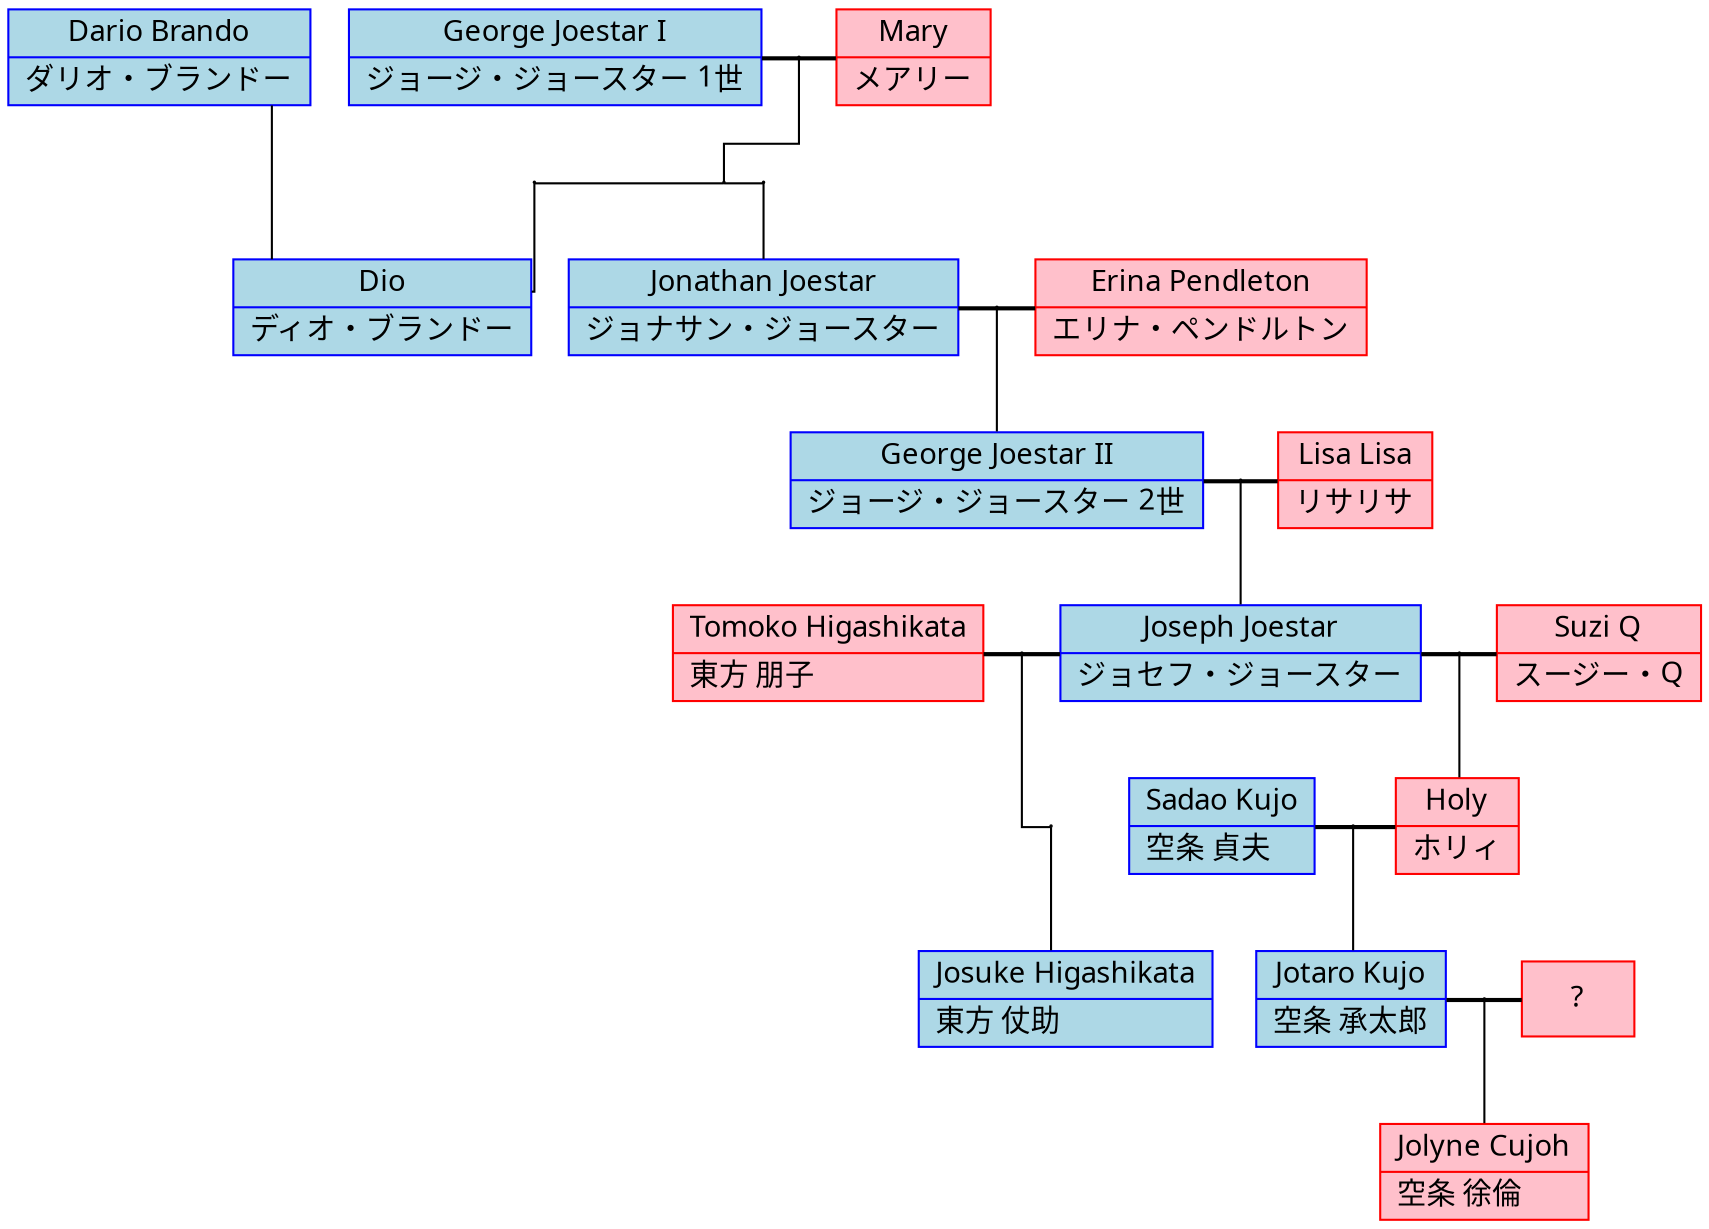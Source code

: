 graph "Joestars" {
graph [charset="UTF-8", rankdir="TB", splines="ortho"]
node [fontname="Sans", shape="record"]





GeorgeI [color="blue", fillcolor="lightblue", label="{ George&nbsp;Joestar&nbsp;I| ジョージ・ジョースター&nbsp;1世\l}", style="filled"]

Mary [color="red", fillcolor="pink", label="{ Mary| メアリー\l}", style="filled"]

Dario [color="blue", fillcolor="lightblue", label="{ Dario&nbsp;Brando| ダリオ・ブランドー\l}", style="filled"]

Jonathan [color="blue", fillcolor="lightblue", label="{ Jonathan&nbsp;Joestar| ジョナサン・ジョースター\l}", style="filled"]

Erina [color="red", fillcolor="pink", label="{ Erina&nbsp;Pendleton| エリナ・ペンドルトン\l}", style="filled"]

Dio [color="blue", fillcolor="lightblue", label="{ Dio| ディオ・ブランドー\l}", style="filled"]

GeorgeII [color="blue", fillcolor="lightblue", label="{ George&nbsp;Joestar&nbsp;II| ジョージ・ジョースター&nbsp;2世\l}", style="filled"]

LisaLisa [color="red", fillcolor="pink", label="{ Lisa&nbsp;Lisa| リサリサ\l}", style="filled"]

Joseph [color="blue", fillcolor="lightblue", label="{ Joseph&nbsp;Joestar| ジョセフ・ジョースター\l}", style="filled"]

SuziQ [color="red", fillcolor="pink", label="{ Suzi&nbsp;Q| スージー・Q\l}", style="filled"]

Tomoko [color="red", fillcolor="pink", label="{ Tomoko&nbsp;Higashikata| 東方&nbsp;朋子\l}", style="filled"]

Sadao [color="blue", fillcolor="lightblue", label="{ Sadao&nbsp;Kujo| 空条&nbsp;貞夫\l}", style="filled"]

Holy [color="red", fillcolor="pink", label="{ Holy| ホリィ\l}", style="filled"]

Jotaro [color="blue", fillcolor="lightblue", label="{ Jotaro&nbsp;Kujo| 空条&nbsp;承太郎\l}", style="filled"]

JotaroWife [color="red", fillcolor="pink", label="{ ?}", style="filled"]

Jolyne [color="red", fillcolor="pink", label="{ Jolyne&nbsp;Cujoh| 空条&nbsp;徐倫\l}", style="filled"]

Josuke [color="blue", fillcolor="lightblue", label="{ Josuke&nbsp;Higashikata| 東方&nbsp;仗助\l}", style="filled"]

{rank=same; Dario -- GeorgeI [style=invis]}

{rank=same; Dio -- Jonathan [style=invis]}

{rank=same; Tomoko -- Joseph -- SuziQ [style=invis]}

{rank=same; Josuke -- Jotaro [style=invis]}

Dario -- Dio

f1_p [height="0.01", shape="point", width="0.01"]
f1_c0 [height="0.01", shape="point", width="0.01"]
f1_c1 [height="0.01", shape="point", width="0.01"]
f1_c2 [height="0.01", shape="point", width="0.01"]
{rank=same; GeorgeI -- f1_p -- Mary [style=bold]}
{rank=same; f1_c0 -- f1_c1 -- f1_c2}
f1_p -- f1_c1
f1_c0 -- Dio
f1_c2 -- Jonathan

f2_p [height="0.01", shape="point", width="0.01"]
{rank=same; Jonathan -- f2_p -- Erina [style=bold]}
f2_p -- GeorgeII

f3_p [height="0.01", shape="point", width="0.01"]
{rank=same; GeorgeII -- f3_p -- LisaLisa [style=bold]}
f3_p -- Joseph

f4_p [height="0.01", shape="point", width="0.01"]
f4_c [height="0.01", shape="point", width="0.01"]
{rank=same; Tomoko -- f4_p -- Joseph [style=bold]}
f4_p -- f4_c
f4_c -- Josuke

f5_p [height="0.01", shape="point", width="0.01"]
{rank=same; Joseph -- f5_p -- SuziQ [style=bold]}
f5_p -- Holy

f6_p [height="0.01", shape="point", width="0.01"]
{rank=same; Sadao -- f6_p -- Holy [style=bold]}
f6_p -- Jotaro

f7_p [height="0.01", shape="point", width="0.01"]
{rank=same; Jotaro -- f7_p -- JotaroWife [style=bold]}
f7_p -- Jolyne

}
